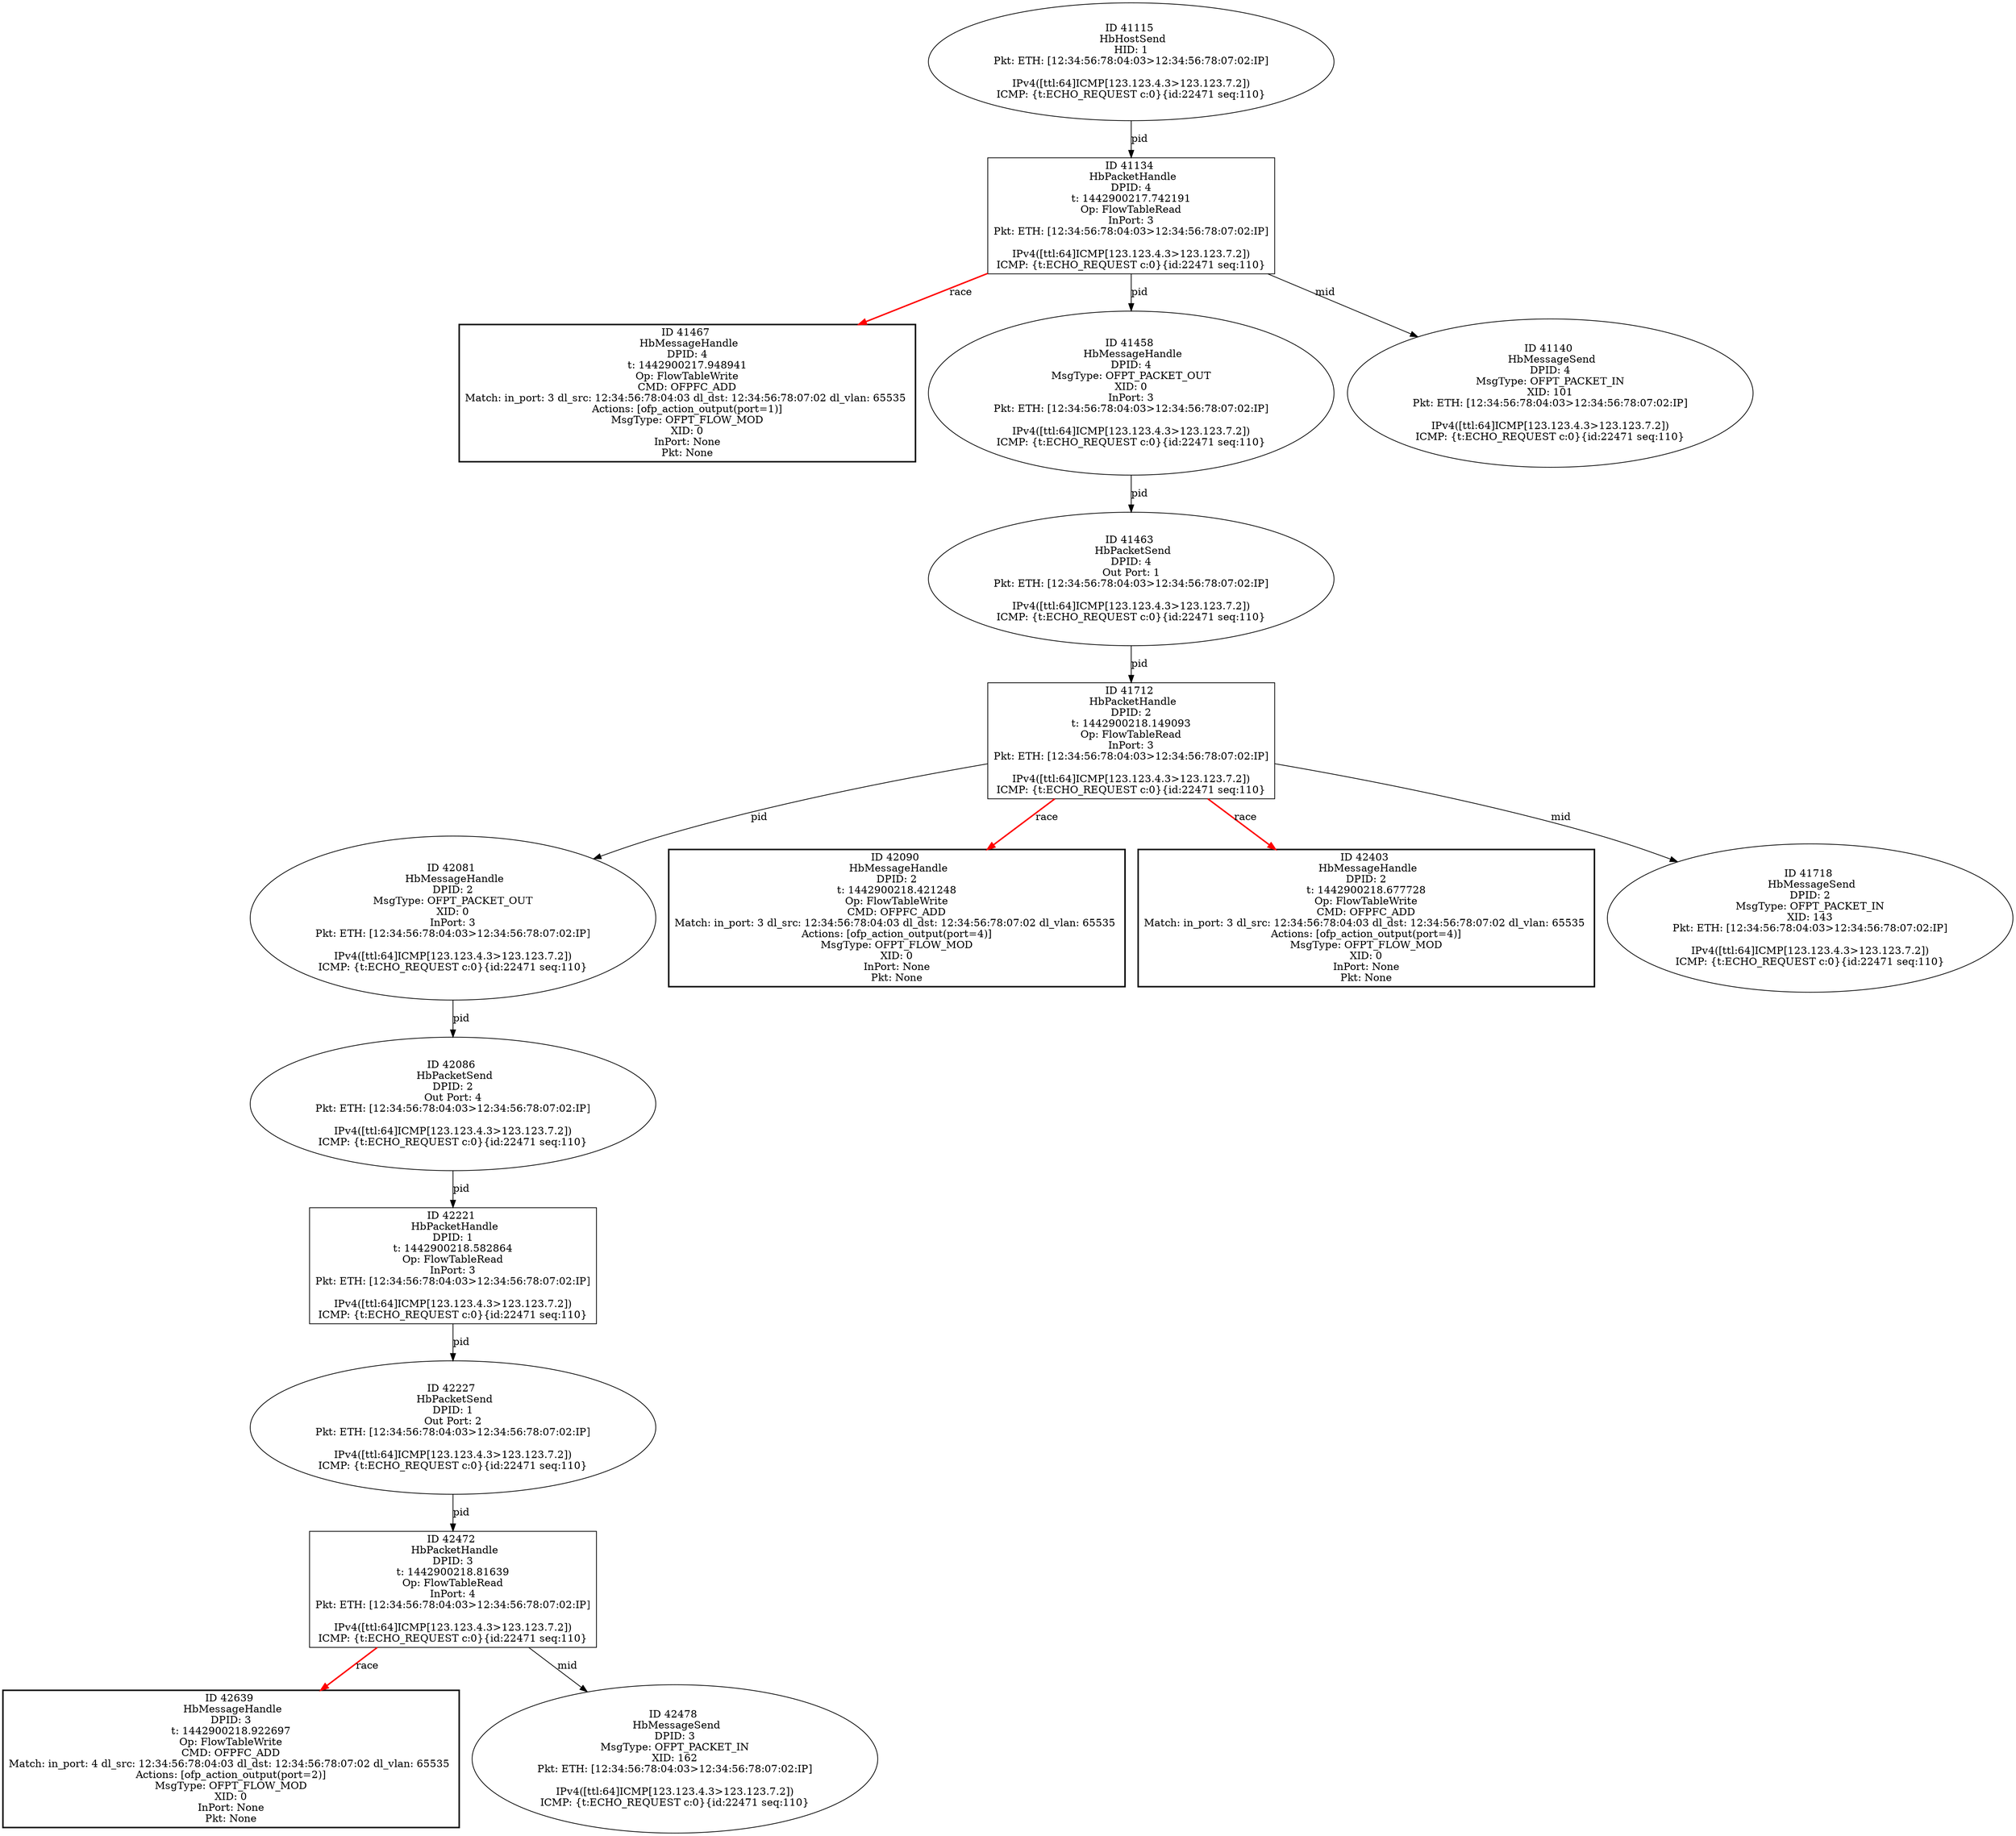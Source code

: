 strict digraph G {
42081 [shape=oval, event=<hb_events.HbMessageHandle object at 0x110c047d0>, label="ID 42081 
 HbMessageHandle
DPID: 2
MsgType: OFPT_PACKET_OUT
XID: 0
InPort: 3
Pkt: ETH: [12:34:56:78:04:03>12:34:56:78:07:02:IP]

IPv4([ttl:64]ICMP[123.123.4.3>123.123.7.2])
ICMP: {t:ECHO_REQUEST c:0}{id:22471 seq:110}"];
41467 [shape=box, style=bold, event=<hb_events.HbMessageHandle object at 0x110a77a90>, label="ID 41467 
 HbMessageHandle
DPID: 4
t: 1442900217.948941
Op: FlowTableWrite
CMD: OFPFC_ADD
Match: in_port: 3 dl_src: 12:34:56:78:04:03 dl_dst: 12:34:56:78:07:02 dl_vlan: 65535 
Actions: [ofp_action_output(port=1)]
MsgType: OFPT_FLOW_MOD
XID: 0
InPort: None
Pkt: None"];
42086 [shape=oval, event=<hb_events.HbPacketSend object at 0x110c04c90>, label="ID 42086 
 HbPacketSend
DPID: 2
Out Port: 4
Pkt: ETH: [12:34:56:78:04:03>12:34:56:78:07:02:IP]

IPv4([ttl:64]ICMP[123.123.4.3>123.123.7.2])
ICMP: {t:ECHO_REQUEST c:0}{id:22471 seq:110}"];
42472 [shape=box, event=<hb_events.HbPacketHandle object at 0x110d2e250>, label="ID 42472 
 HbPacketHandle
DPID: 3
t: 1442900218.81639
Op: FlowTableRead
InPort: 4
Pkt: ETH: [12:34:56:78:04:03>12:34:56:78:07:02:IP]

IPv4([ttl:64]ICMP[123.123.4.3>123.123.7.2])
ICMP: {t:ECHO_REQUEST c:0}{id:22471 seq:110}"];
42090 [shape=box, style=bold, event=<hb_events.HbMessageHandle object at 0x110c0acd0>, label="ID 42090 
 HbMessageHandle
DPID: 2
t: 1442900218.421248
Op: FlowTableWrite
CMD: OFPFC_ADD
Match: in_port: 3 dl_src: 12:34:56:78:04:03 dl_dst: 12:34:56:78:07:02 dl_vlan: 65535 
Actions: [ofp_action_output(port=4)]
MsgType: OFPT_FLOW_MOD
XID: 0
InPort: None
Pkt: None"];
42403 [shape=box, style=bold, event=<hb_events.HbMessageHandle object at 0x110ce6f50>, label="ID 42403 
 HbMessageHandle
DPID: 2
t: 1442900218.677728
Op: FlowTableWrite
CMD: OFPFC_ADD
Match: in_port: 3 dl_src: 12:34:56:78:04:03 dl_dst: 12:34:56:78:07:02 dl_vlan: 65535 
Actions: [ofp_action_output(port=4)]
MsgType: OFPT_FLOW_MOD
XID: 0
InPort: None
Pkt: None"];
42221 [shape=box, event=<hb_events.HbPacketHandle object at 0x110c4d790>, label="ID 42221 
 HbPacketHandle
DPID: 1
t: 1442900218.582864
Op: FlowTableRead
InPort: 3
Pkt: ETH: [12:34:56:78:04:03>12:34:56:78:07:02:IP]

IPv4([ttl:64]ICMP[123.123.4.3>123.123.7.2])
ICMP: {t:ECHO_REQUEST c:0}{id:22471 seq:110}"];
41134 [shape=box, event=<hb_events.HbPacketHandle object at 0x1109d1450>, label="ID 41134 
 HbPacketHandle
DPID: 4
t: 1442900217.742191
Op: FlowTableRead
InPort: 3
Pkt: ETH: [12:34:56:78:04:03>12:34:56:78:07:02:IP]

IPv4([ttl:64]ICMP[123.123.4.3>123.123.7.2])
ICMP: {t:ECHO_REQUEST c:0}{id:22471 seq:110}"];
42639 [shape=box, style=bold, event=<hb_events.HbMessageHandle object at 0x110dc7610>, label="ID 42639 
 HbMessageHandle
DPID: 3
t: 1442900218.922697
Op: FlowTableWrite
CMD: OFPFC_ADD
Match: in_port: 4 dl_src: 12:34:56:78:04:03 dl_dst: 12:34:56:78:07:02 dl_vlan: 65535 
Actions: [ofp_action_output(port=2)]
MsgType: OFPT_FLOW_MOD
XID: 0
InPort: None
Pkt: None"];
41712 [shape=box, event=<hb_events.HbPacketHandle object at 0x110afc590>, label="ID 41712 
 HbPacketHandle
DPID: 2
t: 1442900218.149093
Op: FlowTableRead
InPort: 3
Pkt: ETH: [12:34:56:78:04:03>12:34:56:78:07:02:IP]

IPv4([ttl:64]ICMP[123.123.4.3>123.123.7.2])
ICMP: {t:ECHO_REQUEST c:0}{id:22471 seq:110}"];
41458 [shape=oval, event=<hb_events.HbMessageHandle object at 0x110a71a90>, label="ID 41458 
 HbMessageHandle
DPID: 4
MsgType: OFPT_PACKET_OUT
XID: 0
InPort: 3
Pkt: ETH: [12:34:56:78:04:03>12:34:56:78:07:02:IP]

IPv4([ttl:64]ICMP[123.123.4.3>123.123.7.2])
ICMP: {t:ECHO_REQUEST c:0}{id:22471 seq:110}"];
42227 [shape=oval, event=<hb_events.HbPacketSend object at 0x110c74210>, label="ID 42227 
 HbPacketSend
DPID: 1
Out Port: 2
Pkt: ETH: [12:34:56:78:04:03>12:34:56:78:07:02:IP]

IPv4([ttl:64]ICMP[123.123.4.3>123.123.7.2])
ICMP: {t:ECHO_REQUEST c:0}{id:22471 seq:110}"];
41140 [shape=oval, event=<hb_events.HbMessageSend object at 0x1109d1c10>, label="ID 41140 
 HbMessageSend
DPID: 4
MsgType: OFPT_PACKET_IN
XID: 101
Pkt: ETH: [12:34:56:78:04:03>12:34:56:78:07:02:IP]

IPv4([ttl:64]ICMP[123.123.4.3>123.123.7.2])
ICMP: {t:ECHO_REQUEST c:0}{id:22471 seq:110}"];
42478 [shape=oval, event=<hb_events.HbMessageSend object at 0x110d2ea10>, label="ID 42478 
 HbMessageSend
DPID: 3
MsgType: OFPT_PACKET_IN
XID: 162
Pkt: ETH: [12:34:56:78:04:03>12:34:56:78:07:02:IP]

IPv4([ttl:64]ICMP[123.123.4.3>123.123.7.2])
ICMP: {t:ECHO_REQUEST c:0}{id:22471 seq:110}"];
41718 [shape=oval, event=<hb_events.HbMessageSend object at 0x110af0050>, label="ID 41718 
 HbMessageSend
DPID: 2
MsgType: OFPT_PACKET_IN
XID: 143
Pkt: ETH: [12:34:56:78:04:03>12:34:56:78:07:02:IP]

IPv4([ttl:64]ICMP[123.123.4.3>123.123.7.2])
ICMP: {t:ECHO_REQUEST c:0}{id:22471 seq:110}"];
41463 [shape=oval, event=<hb_events.HbPacketSend object at 0x110a776d0>, label="ID 41463 
 HbPacketSend
DPID: 4
Out Port: 1
Pkt: ETH: [12:34:56:78:04:03>12:34:56:78:07:02:IP]

IPv4([ttl:64]ICMP[123.123.4.3>123.123.7.2])
ICMP: {t:ECHO_REQUEST c:0}{id:22471 seq:110}"];
41115 [shape=oval, event=<hb_events.HbHostSend object at 0x1109d1210>, label="ID 41115 
 HbHostSend
HID: 1
Pkt: ETH: [12:34:56:78:04:03>12:34:56:78:07:02:IP]

IPv4([ttl:64]ICMP[123.123.4.3>123.123.7.2])
ICMP: {t:ECHO_REQUEST c:0}{id:22471 seq:110}"];
42081 -> 42086  [rel=pid, label=pid];
42086 -> 42221  [rel=pid, label=pid];
42472 -> 42478  [rel=mid, label=mid];
42472 -> 42639  [harmful=True, color=red, style=bold, rel=race, label=race];
42221 -> 42227  [rel=pid, label=pid];
41134 -> 41458  [rel=pid, label=pid];
41134 -> 41467  [harmful=True, color=red, style=bold, rel=race, label=race];
41134 -> 41140  [rel=mid, label=mid];
41712 -> 42081  [rel=pid, label=pid];
41712 -> 42090  [harmful=True, color=red, style=bold, rel=race, label=race];
41712 -> 42403  [harmful=True, color=red, style=bold, rel=race, label=race];
41712 -> 41718  [rel=mid, label=mid];
41458 -> 41463  [rel=pid, label=pid];
42227 -> 42472  [rel=pid, label=pid];
41463 -> 41712  [rel=pid, label=pid];
41115 -> 41134  [rel=pid, label=pid];
}

